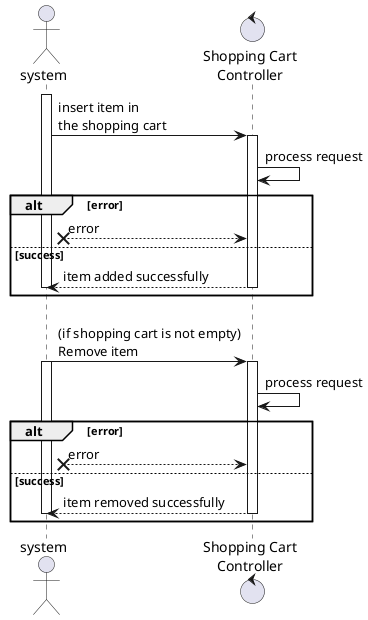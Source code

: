 @startuml shoppingcart

actor system
control "Shopping Cart\nController" as shopController

activate system

    system -> shopController: insert item in\nthe shopping cart

    activate shopController
    shopController -> shopController : process request
    alt error
    system x-- shopController : error
    else success
    system <-- shopController : item added successfully
    deactivate shopController
deactivate system
    end


    system -> shopController : \n(if shopping cart is not empty)\nRemove item
activate system
    activate shopController
    shopController -> shopController : process request
    alt error
    system x-- shopController : error
    else success
    system <-- shopController : item removed successfully
    deactivate shopController
deactivate system
    end


@enduml